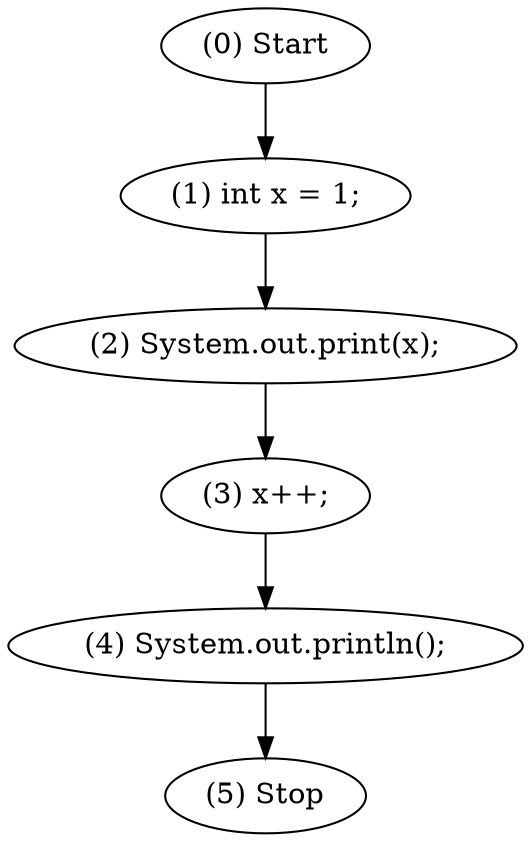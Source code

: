 digraph G {
"(0) Start" -> "(1) int x = 1;""(1) int x = 1;" -> "(2) System.out.print(x);""(2) System.out.print(x);" -> "(3) x++;""(3) x++;" -> "(4) System.out.println();""(4) System.out.println();" -> "(5) Stop"}
